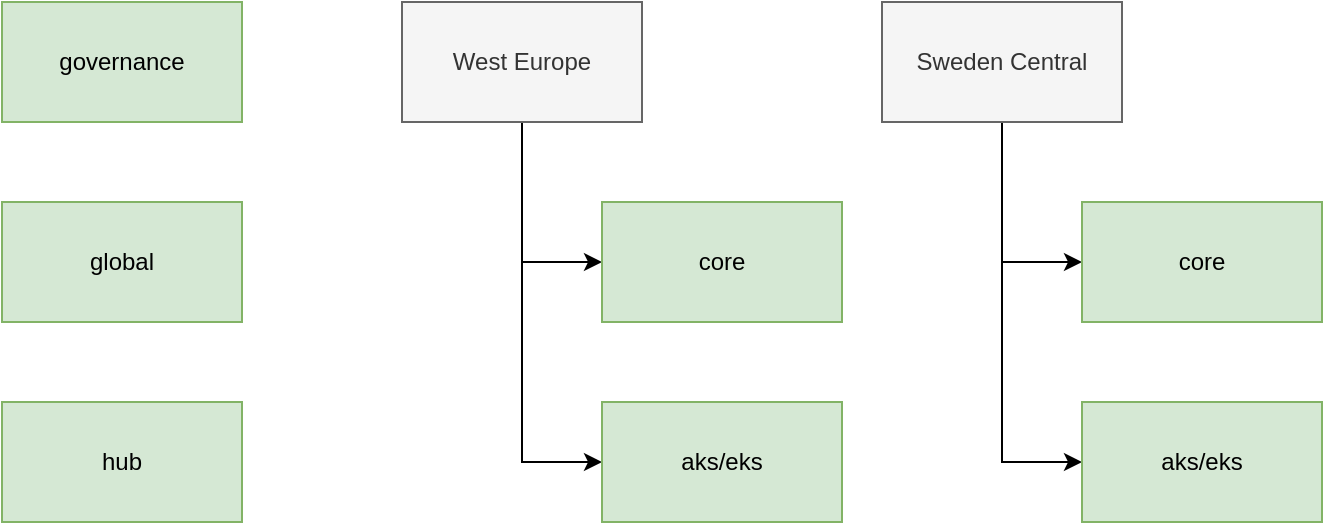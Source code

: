 <mxfile version="19.0.3" type="device"><diagram id="M4CV9Mw55d9ofteKrSGE" name="Page-1"><mxGraphModel dx="1394" dy="970" grid="1" gridSize="10" guides="1" tooltips="1" connect="1" arrows="1" fold="1" page="1" pageScale="1" pageWidth="1654" pageHeight="1169" math="0" shadow="0"><root><mxCell id="0"/><mxCell id="1" parent="0"/><mxCell id="ce88puoRwHzvozEbRAb0-1" value="global" style="rounded=0;whiteSpace=wrap;html=1;fillColor=#d5e8d4;strokeColor=#82b366;" vertex="1" parent="1"><mxGeometry x="320" y="520" width="120" height="60" as="geometry"/></mxCell><mxCell id="ce88puoRwHzvozEbRAb0-2" value="governance" style="rounded=0;whiteSpace=wrap;html=1;fillColor=#d5e8d4;strokeColor=#82b366;" vertex="1" parent="1"><mxGeometry x="320" y="420" width="120" height="60" as="geometry"/></mxCell><mxCell id="ce88puoRwHzvozEbRAb0-6" style="edgeStyle=orthogonalEdgeStyle;rounded=0;orthogonalLoop=1;jettySize=auto;html=1;entryX=0;entryY=0.5;entryDx=0;entryDy=0;" edge="1" parent="1" source="ce88puoRwHzvozEbRAb0-3" target="ce88puoRwHzvozEbRAb0-5"><mxGeometry relative="1" as="geometry"/></mxCell><mxCell id="ce88puoRwHzvozEbRAb0-8" style="edgeStyle=orthogonalEdgeStyle;rounded=0;orthogonalLoop=1;jettySize=auto;html=1;exitX=0.5;exitY=1;exitDx=0;exitDy=0;entryX=0;entryY=0.5;entryDx=0;entryDy=0;" edge="1" parent="1" source="ce88puoRwHzvozEbRAb0-3" target="ce88puoRwHzvozEbRAb0-7"><mxGeometry relative="1" as="geometry"/></mxCell><mxCell id="ce88puoRwHzvozEbRAb0-3" value="West Europe" style="rounded=0;whiteSpace=wrap;html=1;fillColor=#f5f5f5;fontColor=#333333;strokeColor=#666666;" vertex="1" parent="1"><mxGeometry x="520" y="420" width="120" height="60" as="geometry"/></mxCell><mxCell id="ce88puoRwHzvozEbRAb0-5" value="core" style="rounded=0;whiteSpace=wrap;html=1;fillColor=#d5e8d4;strokeColor=#82b366;" vertex="1" parent="1"><mxGeometry x="620" y="520" width="120" height="60" as="geometry"/></mxCell><mxCell id="ce88puoRwHzvozEbRAb0-7" value="aks/eks" style="rounded=0;whiteSpace=wrap;html=1;fillColor=#d5e8d4;strokeColor=#82b366;" vertex="1" parent="1"><mxGeometry x="620" y="620" width="120" height="60" as="geometry"/></mxCell><mxCell id="ce88puoRwHzvozEbRAb0-9" value="hub" style="rounded=0;whiteSpace=wrap;html=1;fillColor=#d5e8d4;strokeColor=#82b366;" vertex="1" parent="1"><mxGeometry x="320" y="620" width="120" height="60" as="geometry"/></mxCell><mxCell id="ce88puoRwHzvozEbRAb0-10" style="edgeStyle=orthogonalEdgeStyle;rounded=0;orthogonalLoop=1;jettySize=auto;html=1;entryX=0;entryY=0.5;entryDx=0;entryDy=0;" edge="1" parent="1" source="ce88puoRwHzvozEbRAb0-12" target="ce88puoRwHzvozEbRAb0-13"><mxGeometry relative="1" as="geometry"/></mxCell><mxCell id="ce88puoRwHzvozEbRAb0-11" style="edgeStyle=orthogonalEdgeStyle;rounded=0;orthogonalLoop=1;jettySize=auto;html=1;exitX=0.5;exitY=1;exitDx=0;exitDy=0;entryX=0;entryY=0.5;entryDx=0;entryDy=0;" edge="1" parent="1" source="ce88puoRwHzvozEbRAb0-12" target="ce88puoRwHzvozEbRAb0-14"><mxGeometry relative="1" as="geometry"/></mxCell><mxCell id="ce88puoRwHzvozEbRAb0-12" value="Sweden Central" style="rounded=0;whiteSpace=wrap;html=1;fillColor=#f5f5f5;fontColor=#333333;strokeColor=#666666;" vertex="1" parent="1"><mxGeometry x="760" y="420" width="120" height="60" as="geometry"/></mxCell><mxCell id="ce88puoRwHzvozEbRAb0-13" value="core" style="rounded=0;whiteSpace=wrap;html=1;fillColor=#d5e8d4;strokeColor=#82b366;" vertex="1" parent="1"><mxGeometry x="860" y="520" width="120" height="60" as="geometry"/></mxCell><mxCell id="ce88puoRwHzvozEbRAb0-14" value="aks/eks" style="rounded=0;whiteSpace=wrap;html=1;fillColor=#d5e8d4;strokeColor=#82b366;" vertex="1" parent="1"><mxGeometry x="860" y="620" width="120" height="60" as="geometry"/></mxCell></root></mxGraphModel></diagram></mxfile>
